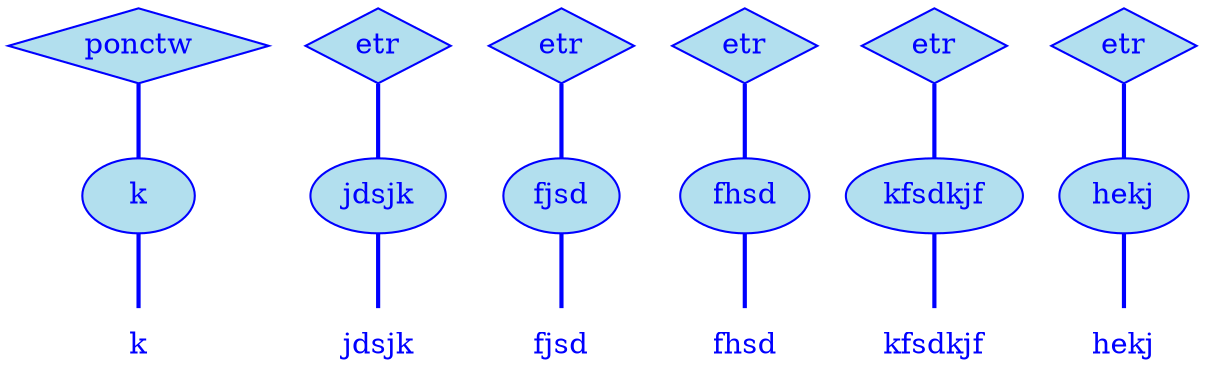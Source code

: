 digraph g {
	graph [bb="0,0,501,180"];
	node [label="\N"];
	graph [_draw_="c 5 -white C 5 -white P 4 0 0 0 180 501 180 501 0 ",
		xdotversion="1.2"];
	"mc1s1_t1#token84" [label=k, shape=plaintext, fillcolor=lightblue2, fontcolor=blue, pos="46,18", width="0.75", height="0.50", _ldraw_="F 14.000000 11 -Times-Roman c 4 -blue T 46 13 0 8 1 -k "];
	"mc1s1_W1#wordmc1s1_t1#token" [label=k, shape=ellipse, fillcolor=lightblue2, fontcolor=blue, pos="46,90", width="0.75", height="0.50", color=blue, style=filled, _draw_="S 6 -filled c 4 -blue C 10 -lightblue2 E 46 90 27 18 ", _ldraw_="F 14.000000 11 -Times-Roman c 4 -blue T 46 85 0 8 1 -k "];
	"mc1s1_P15#pos" [label=ponctw, shape=diamond, fillcolor=lightblue2, fontcolor=blue, pos="46,162", width="1.28", height="0.50", color=blue, style=filled, _draw_="S 6 -filled c 4 -blue C 10 -lightblue2 P 4 46 180 0 162 46 144 92 162 ", _ldraw_="F 14.000000 11 -Times-Roman c 4 -blue T 46 157 0 51 6 -ponctw "];
	"mc1s1_t3#token87" [label=jdsjk, shape=plaintext, fillcolor=lightblue2, fontcolor=blue, pos="137,18", width="0.75", height="0.50", _ldraw_="F 14.000000 11 -Times-Roman c 4 -blue T 137 13 0 31 5 -jdsjk "];
	"mc1s1_W2#wordmc1s1_t3#token" [label=jdsjk, shape=ellipse, fillcolor=lightblue2, fontcolor=blue, pos="137,90", width="0.89", height="0.50", color=blue, style=filled, _draw_="S 6 -filled c 4 -blue C 10 -lightblue2 E 137 90 32 18 ", _ldraw_="F 14.000000 11 -Times-Roman c 4 -blue T 137 85 0 31 5 -jdsjk "];
	"mc1s1_P36#pos" [label=etr, shape=diamond, fillcolor=lightblue2, fontcolor=blue, pos="137,162", width="0.75", height="0.50", color=blue, style=filled, _draw_="S 6 -filled c 4 -blue C 10 -lightblue2 P 4 137 180 110 162 137 144 164 162 ", _ldraw_="F 14.000000 11 -Times-Roman c 4 -blue T 137 157 0 20 3 -etr "];
	"mc1s1_t5#token78" [label=fjsd, shape=plaintext, fillcolor=lightblue2, fontcolor=blue, pos="214,18", width="0.75", height="0.50", _ldraw_="F 14.000000 11 -Times-Roman c 4 -blue T 214 13 0 23 4 -fjsd "];
	"mc1s1_W3#wordmc1s1_t5#token" [label=fjsd, shape=ellipse, fillcolor=lightblue2, fontcolor=blue, pos="214,90", width="0.75", height="0.50", color=blue, style=filled, _draw_="S 6 -filled c 4 -blue C 10 -lightblue2 E 214 90 27 18 ", _ldraw_="F 14.000000 11 -Times-Roman c 4 -blue T 214 85 0 23 4 -fjsd "];
	"mc1s1_P61#pos" [label=etr, shape=diamond, fillcolor=lightblue2, fontcolor=blue, pos="214,162", width="0.75", height="0.50", color=blue, style=filled, _draw_="S 6 -filled c 4 -blue C 10 -lightblue2 P 4 214 180 187 162 214 144 241 162 ", _ldraw_="F 14.000000 11 -Times-Roman c 4 -blue T 214 157 0 20 3 -etr "];
	"mc1s1_t7#token16" [label=fhsd, shape=plaintext, fillcolor=lightblue2, fontcolor=blue, pos="290,18", width="0.75", height="0.50", _ldraw_="F 14.000000 11 -Times-Roman c 4 -blue T 290 13 0 29 4 -fhsd "];
	"mc1s1_W4#wordmc1s1_t7#token" [label=fhsd, shape=ellipse, fillcolor=lightblue2, fontcolor=blue, pos="290,90", width="0.86", height="0.50", color=blue, style=filled, _draw_="S 6 -filled c 4 -blue C 10 -lightblue2 E 290 90 31 18 ", _ldraw_="F 14.000000 11 -Times-Roman c 4 -blue T 290 85 0 29 4 -fhsd "];
	"mc1s1_P86#pos" [label=etr, shape=diamond, fillcolor=lightblue2, fontcolor=blue, pos="290,162", width="0.75", height="0.50", color=blue, style=filled, _draw_="S 6 -filled c 4 -blue C 10 -lightblue2 P 4 290 180 263 162 290 144 317 162 ", _ldraw_="F 14.000000 11 -Times-Roman c 4 -blue T 290 157 0 20 3 -etr "];
	"mc1s1_t9#token94" [label=kfsdkjf, shape=plaintext, fillcolor=lightblue2, fontcolor=blue, pos="380,18", width="0.83", height="0.50", _ldraw_="F 14.000000 11 -Times-Roman c 4 -blue T 380 13 0 44 7 -kfsdkjf "];
	"mc1s1_W5#wordmc1s1_t9#token" [label=kfsdkjf, shape=ellipse, fillcolor=lightblue2, fontcolor=blue, pos="380,90", width="1.14", height="0.50", color=blue, style=filled, _draw_="S 6 -filled c 4 -blue C 10 -lightblue2 E 380 90 41 18 ", _ldraw_="F 14.000000 11 -Times-Roman c 4 -blue T 380 85 0 44 7 -kfsdkjf "];
	"mc1s1_P111#pos" [label=etr, shape=diamond, fillcolor=lightblue2, fontcolor=blue, pos="380,162", width="0.75", height="0.50", color=blue, style=filled, _draw_="S 6 -filled c 4 -blue C 10 -lightblue2 P 4 380 180 353 162 380 144 407 162 ", _ldraw_="F 14.000000 11 -Times-Roman c 4 -blue T 380 157 0 20 3 -etr "];
	"mc1s1_t11#token36" [label=hekj, shape=plaintext, fillcolor=lightblue2, fontcolor=blue, pos="470,18", width="0.75", height="0.50", _ldraw_="F 14.000000 11 -Times-Roman c 4 -blue T 470 13 0 29 4 -hekj "];
	"mc1s1_W6#wordmc1s1_t11#token" [label=hekj, shape=ellipse, fillcolor=lightblue2, fontcolor=blue, pos="470,90", width="0.86", height="0.50", color=blue, style=filled, _draw_="S 6 -filled c 4 -blue C 10 -lightblue2 E 470 90 31 18 ", _ldraw_="F 14.000000 11 -Times-Roman c 4 -blue T 470 85 0 29 4 -hekj "];
	"mc1s1_P136#pos" [label=etr, shape=diamond, fillcolor=lightblue2, fontcolor=blue, pos="470,162", width="0.75", height="0.50", color=blue, style=filled, _draw_="S 6 -filled c 4 -blue C 10 -lightblue2 P 4 470 180 443 162 470 144 497 162 ", _ldraw_="F 14.000000 11 -Times-Roman c 4 -blue T 470 157 0 20 3 -etr "];
	"mc1s1_W1#wordmc1s1_t1#token" -> "mc1s1_t1#token84" [arrowhead=none, color=blue, fontcolor=blue, style=bold, minlen=1, pos="46,72 46,61 46,47 46,36", _draw_="S 4 -bold c 4 -blue B 4 46 72 46 61 46 47 46 36 "];
	"mc1s1_P15#pos" -> "mc1s1_W1#wordmc1s1_t1#token" [arrowhead=none, color=blue, fontcolor=blue, style=bold, minlen=1, pos="46,144 46,133 46,119 46,108", _draw_="S 4 -bold c 4 -blue B 4 46 144 46 133 46 119 46 108 "];
	"mc1s1_W2#wordmc1s1_t3#token" -> "mc1s1_t3#token87" [arrowhead=none, color=blue, fontcolor=blue, style=bold, minlen=1, pos="137,72 137,61 137,47 137,36", _draw_="S 4 -bold c 4 -blue B 4 137 72 137 61 137 47 137 36 "];
	"mc1s1_P36#pos" -> "mc1s1_W2#wordmc1s1_t3#token" [arrowhead=none, color=blue, fontcolor=blue, style=bold, minlen=1, pos="137,144 137,133 137,119 137,108", _draw_="S 4 -bold c 4 -blue B 4 137 144 137 133 137 119 137 108 "];
	"mc1s1_W3#wordmc1s1_t5#token" -> "mc1s1_t5#token78" [arrowhead=none, color=blue, fontcolor=blue, style=bold, minlen=1, pos="214,72 214,61 214,47 214,36", _draw_="S 4 -bold c 4 -blue B 4 214 72 214 61 214 47 214 36 "];
	"mc1s1_P61#pos" -> "mc1s1_W3#wordmc1s1_t5#token" [arrowhead=none, color=blue, fontcolor=blue, style=bold, minlen=1, pos="214,144 214,133 214,119 214,108", _draw_="S 4 -bold c 4 -blue B 4 214 144 214 133 214 119 214 108 "];
	"mc1s1_W4#wordmc1s1_t7#token" -> "mc1s1_t7#token16" [arrowhead=none, color=blue, fontcolor=blue, style=bold, minlen=1, pos="290,72 290,61 290,47 290,36", _draw_="S 4 -bold c 4 -blue B 4 290 72 290 61 290 47 290 36 "];
	"mc1s1_P86#pos" -> "mc1s1_W4#wordmc1s1_t7#token" [arrowhead=none, color=blue, fontcolor=blue, style=bold, minlen=1, pos="290,144 290,133 290,119 290,108", _draw_="S 4 -bold c 4 -blue B 4 290 144 290 133 290 119 290 108 "];
	"mc1s1_W5#wordmc1s1_t9#token" -> "mc1s1_t9#token94" [arrowhead=none, color=blue, fontcolor=blue, style=bold, minlen=1, pos="380,72 380,61 380,47 380,36", _draw_="S 4 -bold c 4 -blue B 4 380 72 380 61 380 47 380 36 "];
	"mc1s1_P111#pos" -> "mc1s1_W5#wordmc1s1_t9#token" [arrowhead=none, color=blue, fontcolor=blue, style=bold, minlen=1, pos="380,144 380,133 380,119 380,108", _draw_="S 4 -bold c 4 -blue B 4 380 144 380 133 380 119 380 108 "];
	"mc1s1_W6#wordmc1s1_t11#token" -> "mc1s1_t11#token36" [arrowhead=none, color=blue, fontcolor=blue, style=bold, minlen=1, pos="470,72 470,61 470,47 470,36", _draw_="S 4 -bold c 4 -blue B 4 470 72 470 61 470 47 470 36 "];
	"mc1s1_P136#pos" -> "mc1s1_W6#wordmc1s1_t11#token" [arrowhead=none, color=blue, fontcolor=blue, style=bold, minlen=1, pos="470,144 470,133 470,119 470,108", _draw_="S 4 -bold c 4 -blue B 4 470 144 470 133 470 119 470 108 "];
}
